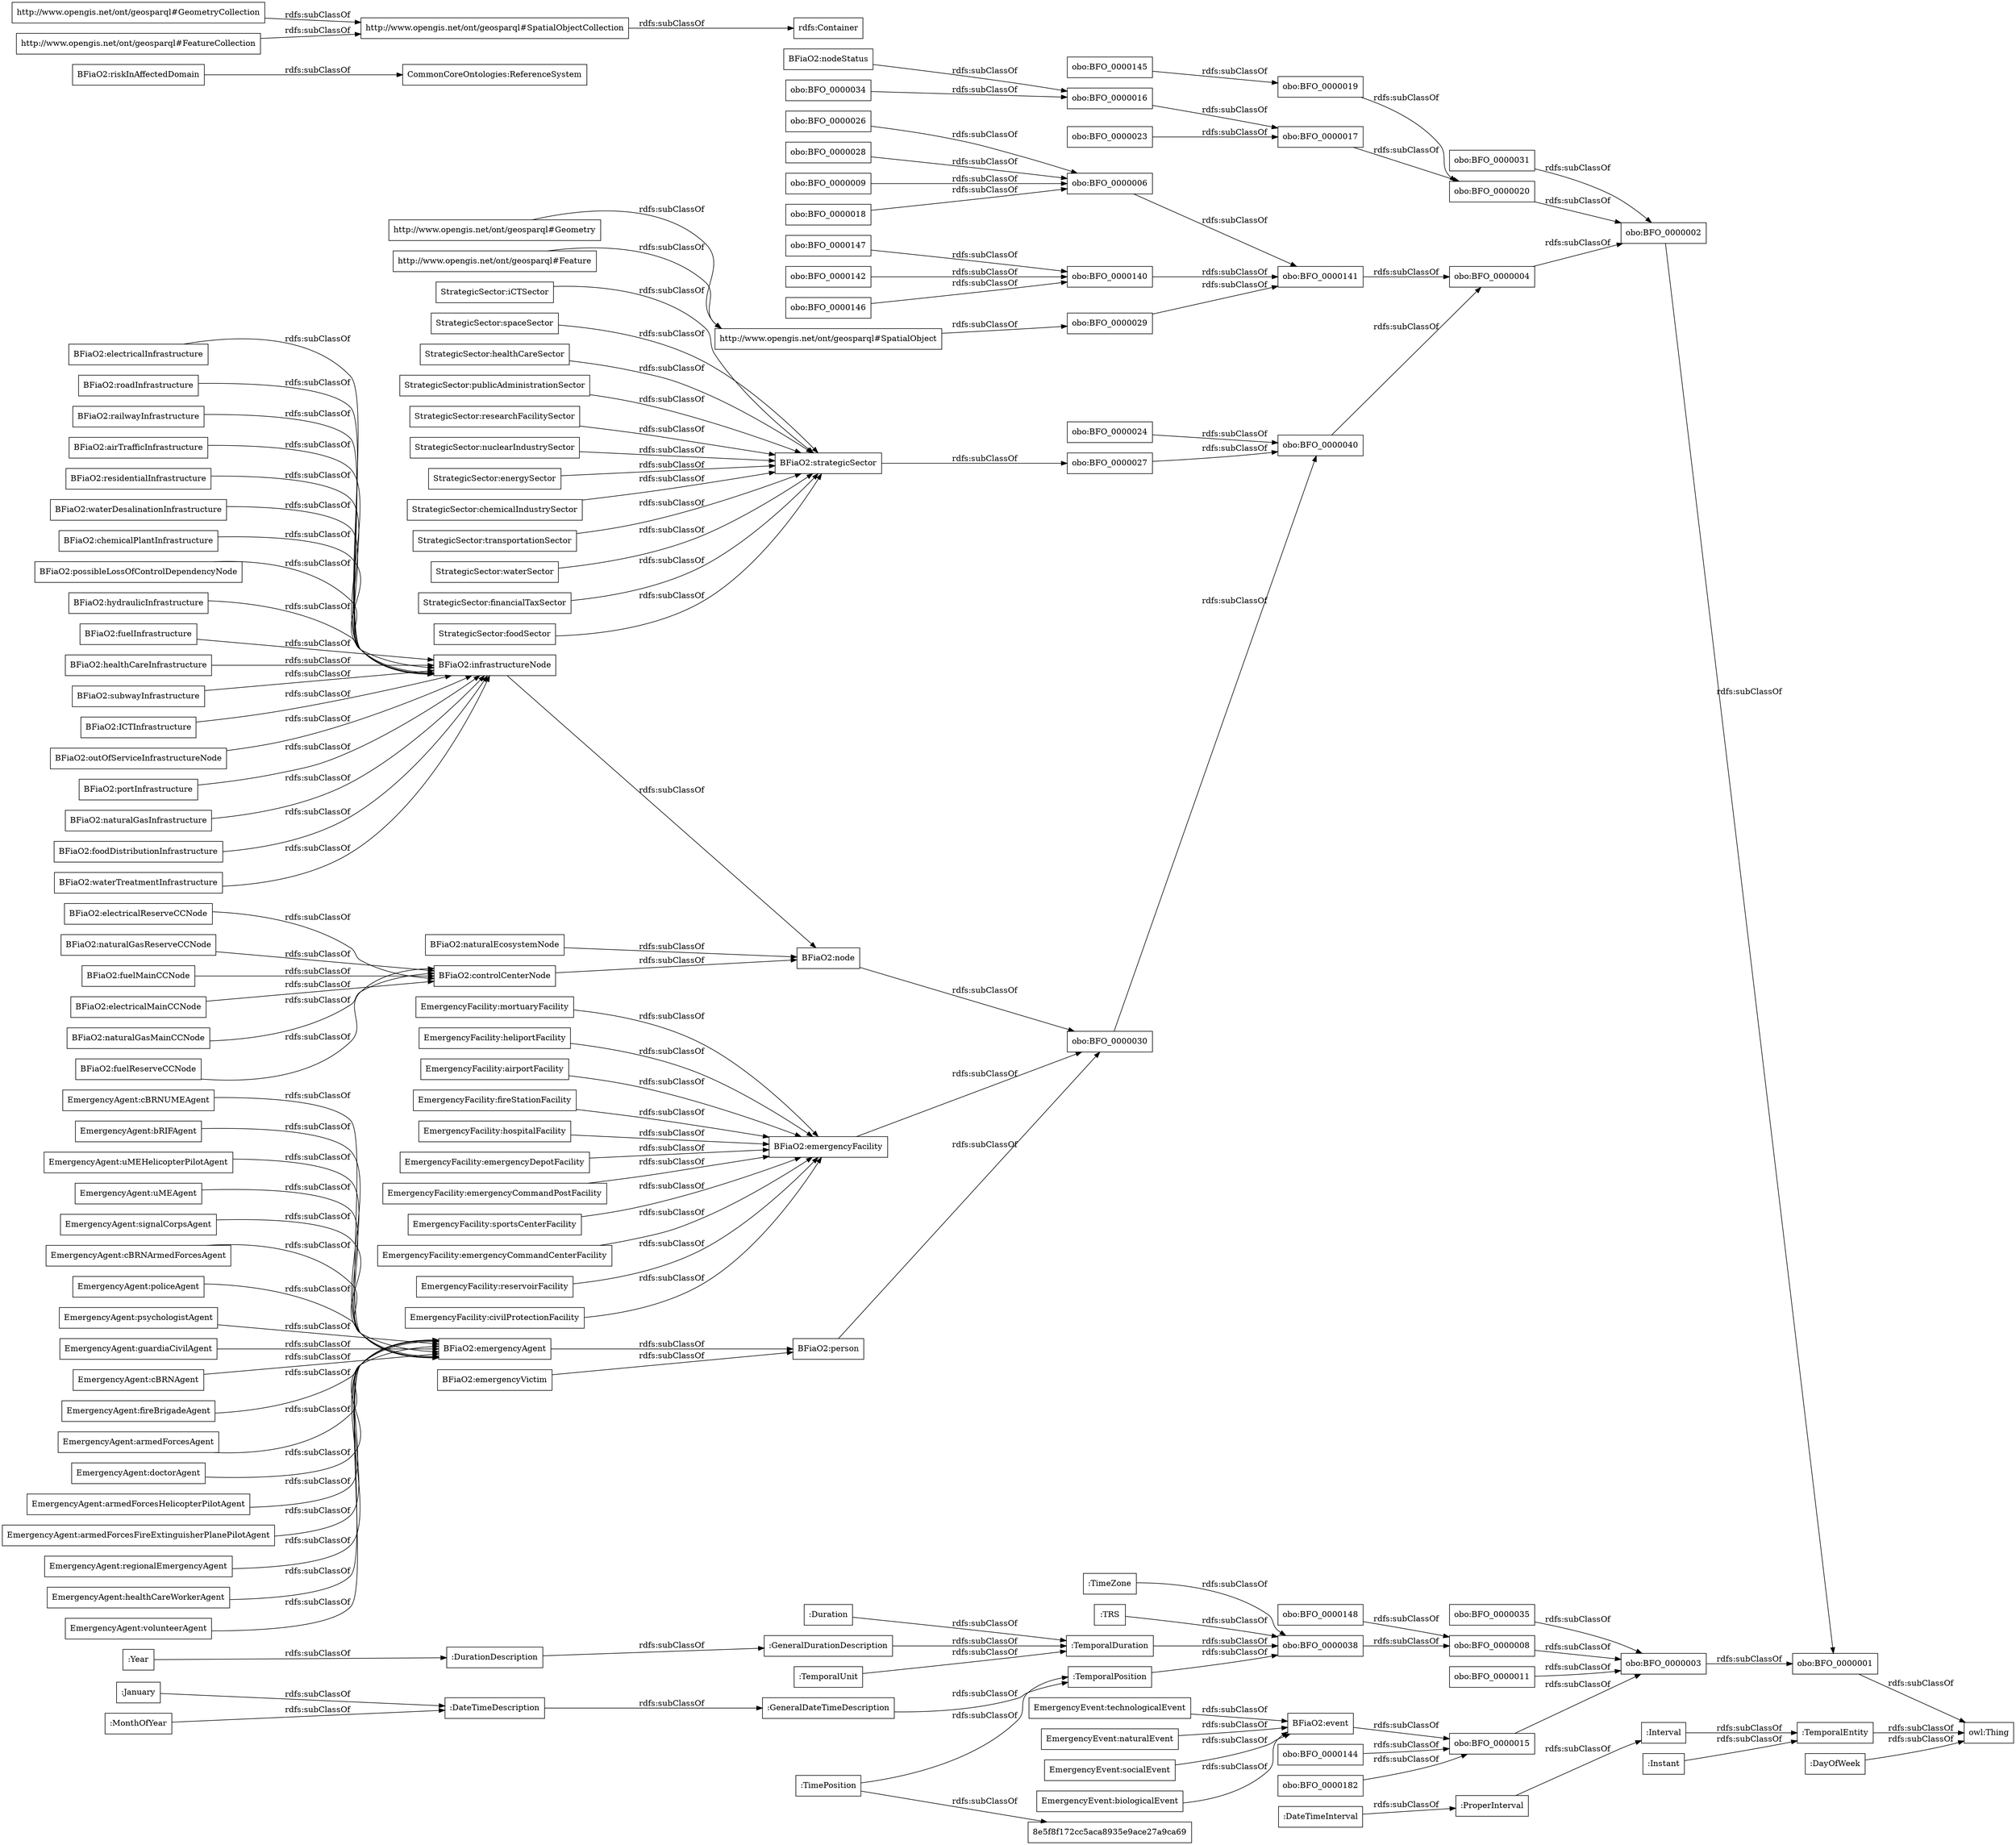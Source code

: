 digraph ar2dtool_diagram { 
rankdir=LR;
size="1000"
node [shape = rectangle, color="black"]; "EmergencyEvent:technologicalEvent" "StrategicSector:iCTSector" "BFiaO2:electricalReserveCCNode" "BFiaO2:electricalInfrastructure" "EmergencyAgent:cBRNUMEAgent" "BFiaO2:roadInfrastructure" "BFiaO2:railwayInfrastructure" "BFiaO2:node" "EmergencyAgent:bRIFAgent" "BFiaO2:event" "EmergencyAgent:uMEHelicopterPilotAgent" "EmergencyAgent:uMEAgent" "BFiaO2:airTrafficInfrastructure" "StrategicSector:spaceSector" "EmergencyEvent:naturalEvent" "BFiaO2:strategicSector" "EmergencyAgent:signalCorpsAgent" "StrategicSector:healthCareSector" "BFiaO2:residentialInfrastructure" "StrategicSector:publicAdministrationSector" "EmergencyAgent:cBRNArmedForcesAgent" "BFiaO2:emergencyAgent" "BFiaO2:emergencyFacility" "EmergencyAgent:policeAgent" "BFiaO2:nodeStatus" "EmergencyAgent:psychologistAgent" "EmergencyAgent:guardiaCivilAgent" "StrategicSector:researchFacilitySector" "BFiaO2:riskInAffectedDomain" "BFiaO2:person" "EmergencyAgent:cBRNAgent" "BFiaO2:naturalGasReserveCCNode" "EmergencyAgent:fireBrigadeAgent" "BFiaO2:waterDesalinationInfrastructure" "BFiaO2:fuelMainCCNode" "StrategicSector:nuclearIndustrySector" "EmergencyEvent:socialEvent" "BFiaO2:chemicalPlantInfrastructure" "EmergencyAgent:armedForcesAgent" "StrategicSector:energySector" "EmergencyAgent:doctorAgent" "BFiaO2:possibleLossOfControlDependencyNode" "BFiaO2:emergencyVictim" "StrategicSector:chemicalIndustrySector" "BFiaO2:hydraulicInfrastructure" "BFiaO2:infrastructureNode" "StrategicSector:transportationSector" "BFiaO2:electricalMainCCNode" "BFiaO2:naturalGasMainCCNode" "EmergencyAgent:armedForcesHelicopterPilotAgent" "BFiaO2:fuelReserveCCNode" "BFiaO2:fuelInfrastructure" "EmergencyAgent:armedForcesFireExtinguisherPlanePilotAgent" "BFiaO2:healthCareInfrastructure" "StrategicSector:waterSector" "EmergencyEvent:biologicalEvent" "StrategicSector:financialTaxSector" "BFiaO2:subwayInfrastructure" "BFiaO2:ICTInfrastructure" "BFiaO2:outOfServiceInfrastructureNode" "EmergencyAgent:regionalEmergencyAgent" "EmergencyAgent:healthCareWorkerAgent" "BFiaO2:portInfrastructure" "BFiaO2:naturalEcosystemNode" "BFiaO2:controlCenterNode" "StrategicSector:foodSector" "BFiaO2:naturalGasInfrastructure" "BFiaO2:foodDistributionInfrastructure" "BFiaO2:waterTreatmentInfrastructure" "EmergencyAgent:volunteerAgent" "obo:BFO_0000002" "obo:BFO_0000144" "obo:BFO_0000035" "obo:BFO_0000003" "obo:BFO_0000148" "obo:BFO_0000026" "obo:BFO_0000008" "obo:BFO_0000141" "obo:BFO_0000001" "obo:BFO_0000034" "obo:BFO_0000024" "obo:BFO_0000006" "obo:BFO_0000016" "obo:BFO_0000038" "obo:BFO_0000028" "obo:BFO_0000140" "obo:BFO_0000031" "obo:BFO_0000029" "obo:BFO_0000019" "obo:BFO_0000147" "obo:BFO_0000040" "obo:BFO_0000023" "obo:BFO_0000182" "obo:BFO_0000027" "obo:BFO_0000017" "obo:BFO_0000011" "obo:BFO_0000009" "obo:BFO_0000145" "obo:BFO_0000142" "obo:BFO_0000030" "obo:BFO_0000020" "obo:BFO_0000004" "obo:BFO_0000015" "obo:BFO_0000018" "obo:BFO_0000146" ":TimeZone" ":GeneralDateTimeDescription" ":DateTimeInterval" ":DurationDescription" ":TRS" ":TemporalDuration" ":Duration" ":GeneralDurationDescription" ":January" ":ProperInterval" ":TimePosition" ":TemporalPosition" ":Interval" ":TemporalEntity" ":Year" ":MonthOfYear" "8e5f8f172cc5aca8935e9ace27a9ca69" ":DateTimeDescription" ":TemporalUnit" ":Instant" ":DayOfWeek" "http://www.opengis.net/ont/geosparql#SpatialObjectCollection" "http://www.opengis.net/ont/geosparql#SpatialObject" "http://www.opengis.net/ont/geosparql#GeometryCollection" "http://www.opengis.net/ont/geosparql#Geometry" "http://www.opengis.net/ont/geosparql#FeatureCollection" "http://www.opengis.net/ont/geosparql#Feature" ; /*classes style*/
	":TemporalDuration" -> "obo:BFO_0000038" [ label = "rdfs:subClassOf" ];
	":DateTimeDescription" -> ":GeneralDateTimeDescription" [ label = "rdfs:subClassOf" ];
	"BFiaO2:riskInAffectedDomain" -> "CommonCoreOntologies:ReferenceSystem" [ label = "rdfs:subClassOf" ];
	"EmergencyAgent:policeAgent" -> "BFiaO2:emergencyAgent" [ label = "rdfs:subClassOf" ];
	"obo:BFO_0000144" -> "obo:BFO_0000015" [ label = "rdfs:subClassOf" ];
	":TimeZone" -> "obo:BFO_0000038" [ label = "rdfs:subClassOf" ];
	"obo:BFO_0000031" -> "obo:BFO_0000002" [ label = "rdfs:subClassOf" ];
	"obo:BFO_0000003" -> "obo:BFO_0000001" [ label = "rdfs:subClassOf" ];
	"EmergencyFacility:mortuaryFacility" -> "BFiaO2:emergencyFacility" [ label = "rdfs:subClassOf" ];
	"BFiaO2:possibleLossOfControlDependencyNode" -> "BFiaO2:infrastructureNode" [ label = "rdfs:subClassOf" ];
	"BFiaO2:subwayInfrastructure" -> "BFiaO2:infrastructureNode" [ label = "rdfs:subClassOf" ];
	"EmergencyAgent:psychologistAgent" -> "BFiaO2:emergencyAgent" [ label = "rdfs:subClassOf" ];
	"EmergencyAgent:healthCareWorkerAgent" -> "BFiaO2:emergencyAgent" [ label = "rdfs:subClassOf" ];
	"EmergencyAgent:signalCorpsAgent" -> "BFiaO2:emergencyAgent" [ label = "rdfs:subClassOf" ];
	"obo:BFO_0000016" -> "obo:BFO_0000017" [ label = "rdfs:subClassOf" ];
	":Instant" -> ":TemporalEntity" [ label = "rdfs:subClassOf" ];
	"EmergencyFacility:heliportFacility" -> "BFiaO2:emergencyFacility" [ label = "rdfs:subClassOf" ];
	"obo:BFO_0000029" -> "obo:BFO_0000141" [ label = "rdfs:subClassOf" ];
	"EmergencyAgent:armedForcesHelicopterPilotAgent" -> "BFiaO2:emergencyAgent" [ label = "rdfs:subClassOf" ];
	"EmergencyAgent:armedForcesFireExtinguisherPlanePilotAgent" -> "BFiaO2:emergencyAgent" [ label = "rdfs:subClassOf" ];
	"EmergencyFacility:airportFacility" -> "BFiaO2:emergencyFacility" [ label = "rdfs:subClassOf" ];
	"BFiaO2:electricalMainCCNode" -> "BFiaO2:controlCenterNode" [ label = "rdfs:subClassOf" ];
	"obo:BFO_0000023" -> "obo:BFO_0000017" [ label = "rdfs:subClassOf" ];
	"EmergencyFacility:fireStationFacility" -> "BFiaO2:emergencyFacility" [ label = "rdfs:subClassOf" ];
	"BFiaO2:airTrafficInfrastructure" -> "BFiaO2:infrastructureNode" [ label = "rdfs:subClassOf" ];
	"BFiaO2:residentialInfrastructure" -> "BFiaO2:infrastructureNode" [ label = "rdfs:subClassOf" ];
	"BFiaO2:nodeStatus" -> "obo:BFO_0000016" [ label = "rdfs:subClassOf" ];
	"BFiaO2:fuelMainCCNode" -> "BFiaO2:controlCenterNode" [ label = "rdfs:subClassOf" ];
	"http://www.opengis.net/ont/geosparql#Feature" -> "http://www.opengis.net/ont/geosparql#SpatialObject" [ label = "rdfs:subClassOf" ];
	"obo:BFO_0000008" -> "obo:BFO_0000003" [ label = "rdfs:subClassOf" ];
	"StrategicSector:spaceSector" -> "BFiaO2:strategicSector" [ label = "rdfs:subClassOf" ];
	":ProperInterval" -> ":Interval" [ label = "rdfs:subClassOf" ];
	"StrategicSector:financialTaxSector" -> "BFiaO2:strategicSector" [ label = "rdfs:subClassOf" ];
	"obo:BFO_0000030" -> "obo:BFO_0000040" [ label = "rdfs:subClassOf" ];
	"EmergencyAgent:guardiaCivilAgent" -> "BFiaO2:emergencyAgent" [ label = "rdfs:subClassOf" ];
	"obo:BFO_0000002" -> "obo:BFO_0000001" [ label = "rdfs:subClassOf" ];
	"StrategicSector:researchFacilitySector" -> "BFiaO2:strategicSector" [ label = "rdfs:subClassOf" ];
	"obo:BFO_0000015" -> "obo:BFO_0000003" [ label = "rdfs:subClassOf" ];
	"EmergencyAgent:volunteerAgent" -> "BFiaO2:emergencyAgent" [ label = "rdfs:subClassOf" ];
	"BFiaO2:naturalGasMainCCNode" -> "BFiaO2:controlCenterNode" [ label = "rdfs:subClassOf" ];
	"BFiaO2:emergencyAgent" -> "BFiaO2:person" [ label = "rdfs:subClassOf" ];
	"obo:BFO_0000028" -> "obo:BFO_0000006" [ label = "rdfs:subClassOf" ];
	"BFiaO2:portInfrastructure" -> "BFiaO2:infrastructureNode" [ label = "rdfs:subClassOf" ];
	"StrategicSector:chemicalIndustrySector" -> "BFiaO2:strategicSector" [ label = "rdfs:subClassOf" ];
	":MonthOfYear" -> ":DateTimeDescription" [ label = "rdfs:subClassOf" ];
	"StrategicSector:foodSector" -> "BFiaO2:strategicSector" [ label = "rdfs:subClassOf" ];
	"BFiaO2:emergencyVictim" -> "BFiaO2:person" [ label = "rdfs:subClassOf" ];
	"obo:BFO_0000148" -> "obo:BFO_0000008" [ label = "rdfs:subClassOf" ];
	"obo:BFO_0000035" -> "obo:BFO_0000003" [ label = "rdfs:subClassOf" ];
	"BFiaO2:chemicalPlantInfrastructure" -> "BFiaO2:infrastructureNode" [ label = "rdfs:subClassOf" ];
	"obo:BFO_0000142" -> "obo:BFO_0000140" [ label = "rdfs:subClassOf" ];
	"EmergencyFacility:hospitalFacility" -> "BFiaO2:emergencyFacility" [ label = "rdfs:subClassOf" ];
	"BFiaO2:foodDistributionInfrastructure" -> "BFiaO2:infrastructureNode" [ label = "rdfs:subClassOf" ];
	"BFiaO2:fuelInfrastructure" -> "BFiaO2:infrastructureNode" [ label = "rdfs:subClassOf" ];
	"EmergencyFacility:emergencyDepotFacility" -> "BFiaO2:emergencyFacility" [ label = "rdfs:subClassOf" ];
	"obo:BFO_0000001" -> "owl:Thing" [ label = "rdfs:subClassOf" ];
	"BFiaO2:node" -> "obo:BFO_0000030" [ label = "rdfs:subClassOf" ];
	"EmergencyAgent:doctorAgent" -> "BFiaO2:emergencyAgent" [ label = "rdfs:subClassOf" ];
	"EmergencyEvent:biologicalEvent" -> "BFiaO2:event" [ label = "rdfs:subClassOf" ];
	"EmergencyFacility:emergencyCommandPostFacility" -> "BFiaO2:emergencyFacility" [ label = "rdfs:subClassOf" ];
	"StrategicSector:nuclearIndustrySector" -> "BFiaO2:strategicSector" [ label = "rdfs:subClassOf" ];
	"obo:BFO_0000027" -> "obo:BFO_0000040" [ label = "rdfs:subClassOf" ];
	":Duration" -> ":TemporalDuration" [ label = "rdfs:subClassOf" ];
	"BFiaO2:electricalReserveCCNode" -> "BFiaO2:controlCenterNode" [ label = "rdfs:subClassOf" ];
	"StrategicSector:healthCareSector" -> "BFiaO2:strategicSector" [ label = "rdfs:subClassOf" ];
	"EmergencyEvent:naturalEvent" -> "BFiaO2:event" [ label = "rdfs:subClassOf" ];
	"BFiaO2:emergencyFacility" -> "obo:BFO_0000030" [ label = "rdfs:subClassOf" ];
	"StrategicSector:publicAdministrationSector" -> "BFiaO2:strategicSector" [ label = "rdfs:subClassOf" ];
	"obo:BFO_0000147" -> "obo:BFO_0000140" [ label = "rdfs:subClassOf" ];
	"obo:BFO_0000034" -> "obo:BFO_0000016" [ label = "rdfs:subClassOf" ];
	"BFiaO2:ICTInfrastructure" -> "BFiaO2:infrastructureNode" [ label = "rdfs:subClassOf" ];
	"obo:BFO_0000006" -> "obo:BFO_0000141" [ label = "rdfs:subClassOf" ];
	"EmergencyAgent:cBRNArmedForcesAgent" -> "BFiaO2:emergencyAgent" [ label = "rdfs:subClassOf" ];
	"BFiaO2:roadInfrastructure" -> "BFiaO2:infrastructureNode" [ label = "rdfs:subClassOf" ];
	"EmergencyEvent:socialEvent" -> "BFiaO2:event" [ label = "rdfs:subClassOf" ];
	"obo:BFO_0000019" -> "obo:BFO_0000020" [ label = "rdfs:subClassOf" ];
	"EmergencyAgent:cBRNAgent" -> "BFiaO2:emergencyAgent" [ label = "rdfs:subClassOf" ];
	"obo:BFO_0000141" -> "obo:BFO_0000004" [ label = "rdfs:subClassOf" ];
	"EmergencyFacility:sportsCenterFacility" -> "BFiaO2:emergencyFacility" [ label = "rdfs:subClassOf" ];
	"obo:BFO_0000182" -> "obo:BFO_0000015" [ label = "rdfs:subClassOf" ];
	"StrategicSector:waterSector" -> "BFiaO2:strategicSector" [ label = "rdfs:subClassOf" ];
	"StrategicSector:transportationSector" -> "BFiaO2:strategicSector" [ label = "rdfs:subClassOf" ];
	":TimePosition" -> "8e5f8f172cc5aca8935e9ace27a9ca69" [ label = "rdfs:subClassOf" ];
	":TimePosition" -> ":TemporalPosition" [ label = "rdfs:subClassOf" ];
	":TemporalEntity" -> "owl:Thing" [ label = "rdfs:subClassOf" ];
	"obo:BFO_0000026" -> "obo:BFO_0000006" [ label = "rdfs:subClassOf" ];
	"EmergencyAgent:uMEHelicopterPilotAgent" -> "BFiaO2:emergencyAgent" [ label = "rdfs:subClassOf" ];
	"StrategicSector:iCTSector" -> "BFiaO2:strategicSector" [ label = "rdfs:subClassOf" ];
	":TRS" -> "obo:BFO_0000038" [ label = "rdfs:subClassOf" ];
	"http://www.opengis.net/ont/geosparql#SpatialObjectCollection" -> "rdfs:Container" [ label = "rdfs:subClassOf" ];
	"BFiaO2:strategicSector" -> "obo:BFO_0000027" [ label = "rdfs:subClassOf" ];
	"http://www.opengis.net/ont/geosparql#FeatureCollection" -> "http://www.opengis.net/ont/geosparql#SpatialObjectCollection" [ label = "rdfs:subClassOf" ];
	"BFiaO2:healthCareInfrastructure" -> "BFiaO2:infrastructureNode" [ label = "rdfs:subClassOf" ];
	"EmergencyAgent:fireBrigadeAgent" -> "BFiaO2:emergencyAgent" [ label = "rdfs:subClassOf" ];
	"BFiaO2:outOfServiceInfrastructureNode" -> "BFiaO2:infrastructureNode" [ label = "rdfs:subClassOf" ];
	"BFiaO2:naturalGasInfrastructure" -> "BFiaO2:infrastructureNode" [ label = "rdfs:subClassOf" ];
	"BFiaO2:controlCenterNode" -> "BFiaO2:node" [ label = "rdfs:subClassOf" ];
	"BFiaO2:naturalGasReserveCCNode" -> "BFiaO2:controlCenterNode" [ label = "rdfs:subClassOf" ];
	"EmergencyAgent:regionalEmergencyAgent" -> "BFiaO2:emergencyAgent" [ label = "rdfs:subClassOf" ];
	"obo:BFO_0000020" -> "obo:BFO_0000002" [ label = "rdfs:subClassOf" ];
	"obo:BFO_0000146" -> "obo:BFO_0000140" [ label = "rdfs:subClassOf" ];
	":GeneralDurationDescription" -> ":TemporalDuration" [ label = "rdfs:subClassOf" ];
	"BFiaO2:waterTreatmentInfrastructure" -> "BFiaO2:infrastructureNode" [ label = "rdfs:subClassOf" ];
	"EmergencyFacility:emergencyCommandCenterFacility" -> "BFiaO2:emergencyFacility" [ label = "rdfs:subClassOf" ];
	"EmergencyAgent:uMEAgent" -> "BFiaO2:emergencyAgent" [ label = "rdfs:subClassOf" ];
	"BFiaO2:fuelReserveCCNode" -> "BFiaO2:controlCenterNode" [ label = "rdfs:subClassOf" ];
	"BFiaO2:waterDesalinationInfrastructure" -> "BFiaO2:infrastructureNode" [ label = "rdfs:subClassOf" ];
	"obo:BFO_0000018" -> "obo:BFO_0000006" [ label = "rdfs:subClassOf" ];
	"BFiaO2:person" -> "obo:BFO_0000030" [ label = "rdfs:subClassOf" ];
	"EmergencyFacility:reservoirFacility" -> "BFiaO2:emergencyFacility" [ label = "rdfs:subClassOf" ];
	"BFiaO2:electricalInfrastructure" -> "BFiaO2:infrastructureNode" [ label = "rdfs:subClassOf" ];
	"obo:BFO_0000140" -> "obo:BFO_0000141" [ label = "rdfs:subClassOf" ];
	":DateTimeInterval" -> ":ProperInterval" [ label = "rdfs:subClassOf" ];
	"EmergencyEvent:technologicalEvent" -> "BFiaO2:event" [ label = "rdfs:subClassOf" ];
	"EmergencyAgent:bRIFAgent" -> "BFiaO2:emergencyAgent" [ label = "rdfs:subClassOf" ];
	"BFiaO2:naturalEcosystemNode" -> "BFiaO2:node" [ label = "rdfs:subClassOf" ];
	"obo:BFO_0000040" -> "obo:BFO_0000004" [ label = "rdfs:subClassOf" ];
	"http://www.opengis.net/ont/geosparql#Geometry" -> "http://www.opengis.net/ont/geosparql#SpatialObject" [ label = "rdfs:subClassOf" ];
	":Interval" -> ":TemporalEntity" [ label = "rdfs:subClassOf" ];
	":GeneralDateTimeDescription" -> ":TemporalPosition" [ label = "rdfs:subClassOf" ];
	"BFiaO2:event" -> "obo:BFO_0000015" [ label = "rdfs:subClassOf" ];
	"obo:BFO_0000038" -> "obo:BFO_0000008" [ label = "rdfs:subClassOf" ];
	":January" -> ":DateTimeDescription" [ label = "rdfs:subClassOf" ];
	"BFiaO2:hydraulicInfrastructure" -> "BFiaO2:infrastructureNode" [ label = "rdfs:subClassOf" ];
	"BFiaO2:infrastructureNode" -> "BFiaO2:node" [ label = "rdfs:subClassOf" ];
	"http://www.opengis.net/ont/geosparql#SpatialObject" -> "obo:BFO_0000029" [ label = "rdfs:subClassOf" ];
	"obo:BFO_0000145" -> "obo:BFO_0000019" [ label = "rdfs:subClassOf" ];
	":DayOfWeek" -> "owl:Thing" [ label = "rdfs:subClassOf" ];
	"BFiaO2:railwayInfrastructure" -> "BFiaO2:infrastructureNode" [ label = "rdfs:subClassOf" ];
	"obo:BFO_0000004" -> "obo:BFO_0000002" [ label = "rdfs:subClassOf" ];
	":Year" -> ":DurationDescription" [ label = "rdfs:subClassOf" ];
	"EmergencyFacility:civilProtectionFacility" -> "BFiaO2:emergencyFacility" [ label = "rdfs:subClassOf" ];
	":DurationDescription" -> ":GeneralDurationDescription" [ label = "rdfs:subClassOf" ];
	":TemporalPosition" -> "obo:BFO_0000038" [ label = "rdfs:subClassOf" ];
	"obo:BFO_0000017" -> "obo:BFO_0000020" [ label = "rdfs:subClassOf" ];
	":TemporalUnit" -> ":TemporalDuration" [ label = "rdfs:subClassOf" ];
	"EmergencyAgent:cBRNUMEAgent" -> "BFiaO2:emergencyAgent" [ label = "rdfs:subClassOf" ];
	"obo:BFO_0000011" -> "obo:BFO_0000003" [ label = "rdfs:subClassOf" ];
	"http://www.opengis.net/ont/geosparql#GeometryCollection" -> "http://www.opengis.net/ont/geosparql#SpatialObjectCollection" [ label = "rdfs:subClassOf" ];
	"EmergencyAgent:armedForcesAgent" -> "BFiaO2:emergencyAgent" [ label = "rdfs:subClassOf" ];
	"obo:BFO_0000024" -> "obo:BFO_0000040" [ label = "rdfs:subClassOf" ];
	"StrategicSector:energySector" -> "BFiaO2:strategicSector" [ label = "rdfs:subClassOf" ];
	"obo:BFO_0000009" -> "obo:BFO_0000006" [ label = "rdfs:subClassOf" ];

}
